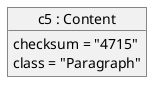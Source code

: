 @startuml
object "c5 : Content" as generalInformationContent {
    checksum = "4715"
    class = "Paragraph"
}
@enduml
